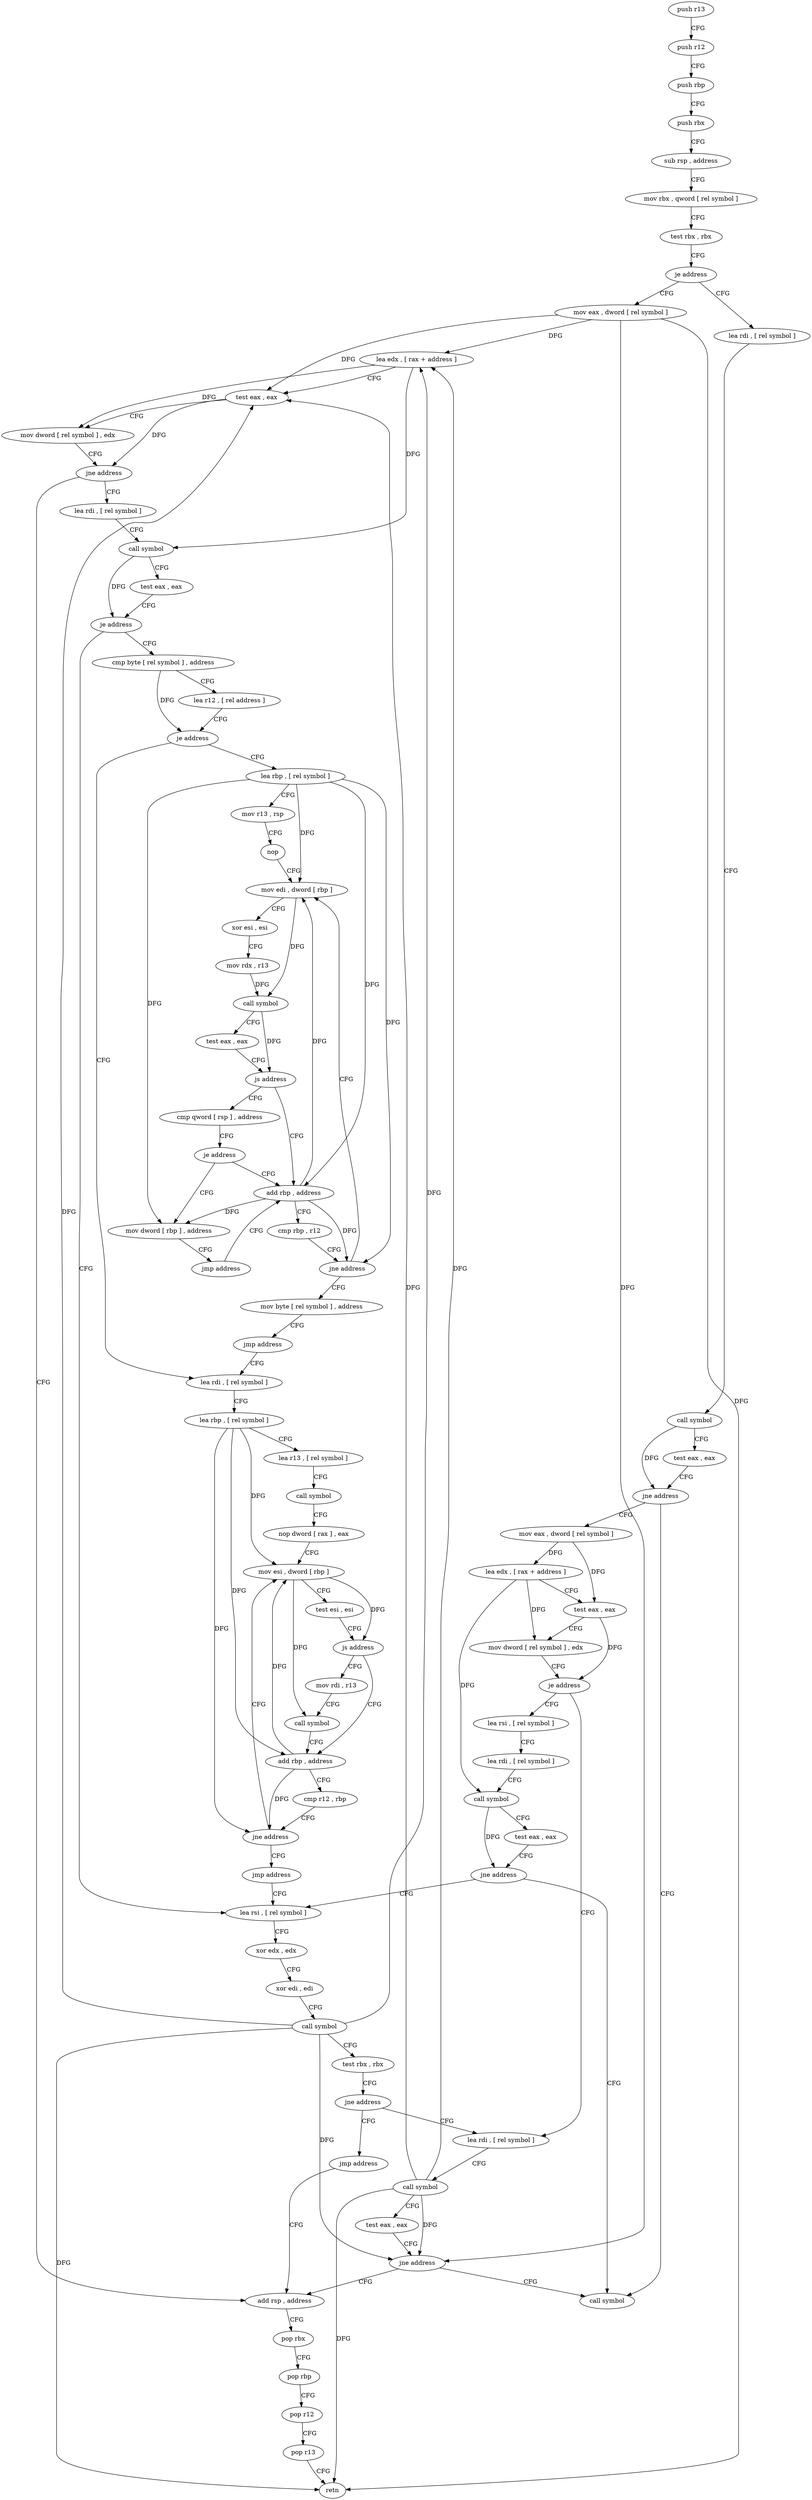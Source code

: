 digraph "func" {
"182320" [label = "push r13" ]
"182322" [label = "push r12" ]
"182324" [label = "push rbp" ]
"182325" [label = "push rbx" ]
"182326" [label = "sub rsp , address" ]
"182333" [label = "mov rbx , qword [ rel symbol ]" ]
"182340" [label = "test rbx , rbx" ]
"182343" [label = "je address" ]
"182488" [label = "mov eax , dword [ rel symbol ]" ]
"182349" [label = "lea rdi , [ rel symbol ]" ]
"182494" [label = "lea edx , [ rax + address ]" ]
"182497" [label = "test eax , eax" ]
"182499" [label = "mov dword [ rel symbol ] , edx" ]
"182505" [label = "jne address" ]
"182408" [label = "add rsp , address" ]
"182507" [label = "lea rdi , [ rel symbol ]" ]
"182356" [label = "call symbol" ]
"182361" [label = "test eax , eax" ]
"182363" [label = "jne address" ]
"182659" [label = "call symbol" ]
"182369" [label = "mov eax , dword [ rel symbol ]" ]
"182415" [label = "pop rbx" ]
"182416" [label = "pop rbp" ]
"182417" [label = "pop r12" ]
"182419" [label = "pop r13" ]
"182421" [label = "retn" ]
"182514" [label = "call symbol" ]
"182519" [label = "test eax , eax" ]
"182521" [label = "je address" ]
"182459" [label = "lea rsi , [ rel symbol ]" ]
"182523" [label = "cmp byte [ rel symbol ] , address" ]
"182375" [label = "lea edx , [ rax + address ]" ]
"182378" [label = "test eax , eax" ]
"182380" [label = "mov dword [ rel symbol ] , edx" ]
"182386" [label = "je address" ]
"182432" [label = "lea rsi , [ rel symbol ]" ]
"182388" [label = "lea rdi , [ rel symbol ]" ]
"182466" [label = "xor edx , edx" ]
"182468" [label = "xor edi , edi" ]
"182470" [label = "call symbol" ]
"182475" [label = "test rbx , rbx" ]
"182478" [label = "jne address" ]
"182480" [label = "jmp address" ]
"182530" [label = "lea r12 , [ rel address ]" ]
"182537" [label = "je address" ]
"182597" [label = "lea rbp , [ rel symbol ]" ]
"182539" [label = "lea rdi , [ rel symbol ]" ]
"182439" [label = "lea rdi , [ rel symbol ]" ]
"182446" [label = "call symbol" ]
"182451" [label = "test eax , eax" ]
"182453" [label = "jne address" ]
"182395" [label = "call symbol" ]
"182400" [label = "test eax , eax" ]
"182402" [label = "jne address" ]
"182604" [label = "mov r13 , rsp" ]
"182607" [label = "nop" ]
"182608" [label = "mov edi , dword [ rbp ]" ]
"182546" [label = "lea rbp , [ rel symbol ]" ]
"182553" [label = "lea r13 , [ rel symbol ]" ]
"182560" [label = "call symbol" ]
"182565" [label = "nop dword [ rax ] , eax" ]
"182568" [label = "mov esi , dword [ rbp ]" ]
"182632" [label = "add rbp , address" ]
"182636" [label = "cmp rbp , r12" ]
"182639" [label = "jne address" ]
"182641" [label = "mov byte [ rel symbol ] , address" ]
"182625" [label = "cmp qword [ rsp ] , address" ]
"182630" [label = "je address" ]
"182650" [label = "mov dword [ rbp ] , address" ]
"182583" [label = "add rbp , address" ]
"182587" [label = "cmp r12 , rbp" ]
"182590" [label = "jne address" ]
"182592" [label = "jmp address" ]
"182575" [label = "mov rdi , r13" ]
"182578" [label = "call symbol" ]
"182611" [label = "xor esi , esi" ]
"182613" [label = "mov rdx , r13" ]
"182616" [label = "call symbol" ]
"182621" [label = "test eax , eax" ]
"182623" [label = "js address" ]
"182648" [label = "jmp address" ]
"182657" [label = "jmp address" ]
"182571" [label = "test esi , esi" ]
"182573" [label = "js address" ]
"182320" -> "182322" [ label = "CFG" ]
"182322" -> "182324" [ label = "CFG" ]
"182324" -> "182325" [ label = "CFG" ]
"182325" -> "182326" [ label = "CFG" ]
"182326" -> "182333" [ label = "CFG" ]
"182333" -> "182340" [ label = "CFG" ]
"182340" -> "182343" [ label = "CFG" ]
"182343" -> "182488" [ label = "CFG" ]
"182343" -> "182349" [ label = "CFG" ]
"182488" -> "182494" [ label = "DFG" ]
"182488" -> "182497" [ label = "DFG" ]
"182488" -> "182421" [ label = "DFG" ]
"182488" -> "182402" [ label = "DFG" ]
"182349" -> "182356" [ label = "CFG" ]
"182494" -> "182497" [ label = "CFG" ]
"182494" -> "182499" [ label = "DFG" ]
"182494" -> "182514" [ label = "DFG" ]
"182497" -> "182499" [ label = "CFG" ]
"182497" -> "182505" [ label = "DFG" ]
"182499" -> "182505" [ label = "CFG" ]
"182505" -> "182408" [ label = "CFG" ]
"182505" -> "182507" [ label = "CFG" ]
"182408" -> "182415" [ label = "CFG" ]
"182507" -> "182514" [ label = "CFG" ]
"182356" -> "182361" [ label = "CFG" ]
"182356" -> "182363" [ label = "DFG" ]
"182361" -> "182363" [ label = "CFG" ]
"182363" -> "182659" [ label = "CFG" ]
"182363" -> "182369" [ label = "CFG" ]
"182369" -> "182375" [ label = "DFG" ]
"182369" -> "182378" [ label = "DFG" ]
"182415" -> "182416" [ label = "CFG" ]
"182416" -> "182417" [ label = "CFG" ]
"182417" -> "182419" [ label = "CFG" ]
"182419" -> "182421" [ label = "CFG" ]
"182514" -> "182519" [ label = "CFG" ]
"182514" -> "182521" [ label = "DFG" ]
"182519" -> "182521" [ label = "CFG" ]
"182521" -> "182459" [ label = "CFG" ]
"182521" -> "182523" [ label = "CFG" ]
"182459" -> "182466" [ label = "CFG" ]
"182523" -> "182530" [ label = "CFG" ]
"182523" -> "182537" [ label = "DFG" ]
"182375" -> "182378" [ label = "CFG" ]
"182375" -> "182380" [ label = "DFG" ]
"182375" -> "182446" [ label = "DFG" ]
"182378" -> "182380" [ label = "CFG" ]
"182378" -> "182386" [ label = "DFG" ]
"182380" -> "182386" [ label = "CFG" ]
"182386" -> "182432" [ label = "CFG" ]
"182386" -> "182388" [ label = "CFG" ]
"182432" -> "182439" [ label = "CFG" ]
"182388" -> "182395" [ label = "CFG" ]
"182466" -> "182468" [ label = "CFG" ]
"182468" -> "182470" [ label = "CFG" ]
"182470" -> "182475" [ label = "CFG" ]
"182470" -> "182494" [ label = "DFG" ]
"182470" -> "182497" [ label = "DFG" ]
"182470" -> "182421" [ label = "DFG" ]
"182470" -> "182402" [ label = "DFG" ]
"182475" -> "182478" [ label = "CFG" ]
"182478" -> "182388" [ label = "CFG" ]
"182478" -> "182480" [ label = "CFG" ]
"182480" -> "182408" [ label = "CFG" ]
"182530" -> "182537" [ label = "CFG" ]
"182537" -> "182597" [ label = "CFG" ]
"182537" -> "182539" [ label = "CFG" ]
"182597" -> "182604" [ label = "CFG" ]
"182597" -> "182608" [ label = "DFG" ]
"182597" -> "182632" [ label = "DFG" ]
"182597" -> "182639" [ label = "DFG" ]
"182597" -> "182650" [ label = "DFG" ]
"182539" -> "182546" [ label = "CFG" ]
"182439" -> "182446" [ label = "CFG" ]
"182446" -> "182451" [ label = "CFG" ]
"182446" -> "182453" [ label = "DFG" ]
"182451" -> "182453" [ label = "CFG" ]
"182453" -> "182659" [ label = "CFG" ]
"182453" -> "182459" [ label = "CFG" ]
"182395" -> "182400" [ label = "CFG" ]
"182395" -> "182494" [ label = "DFG" ]
"182395" -> "182497" [ label = "DFG" ]
"182395" -> "182421" [ label = "DFG" ]
"182395" -> "182402" [ label = "DFG" ]
"182400" -> "182402" [ label = "CFG" ]
"182402" -> "182659" [ label = "CFG" ]
"182402" -> "182408" [ label = "CFG" ]
"182604" -> "182607" [ label = "CFG" ]
"182607" -> "182608" [ label = "CFG" ]
"182608" -> "182611" [ label = "CFG" ]
"182608" -> "182616" [ label = "DFG" ]
"182546" -> "182553" [ label = "CFG" ]
"182546" -> "182568" [ label = "DFG" ]
"182546" -> "182583" [ label = "DFG" ]
"182546" -> "182590" [ label = "DFG" ]
"182553" -> "182560" [ label = "CFG" ]
"182560" -> "182565" [ label = "CFG" ]
"182565" -> "182568" [ label = "CFG" ]
"182568" -> "182571" [ label = "CFG" ]
"182568" -> "182573" [ label = "DFG" ]
"182568" -> "182578" [ label = "DFG" ]
"182632" -> "182636" [ label = "CFG" ]
"182632" -> "182608" [ label = "DFG" ]
"182632" -> "182639" [ label = "DFG" ]
"182632" -> "182650" [ label = "DFG" ]
"182636" -> "182639" [ label = "CFG" ]
"182639" -> "182608" [ label = "CFG" ]
"182639" -> "182641" [ label = "CFG" ]
"182641" -> "182648" [ label = "CFG" ]
"182625" -> "182630" [ label = "CFG" ]
"182630" -> "182650" [ label = "CFG" ]
"182630" -> "182632" [ label = "CFG" ]
"182650" -> "182657" [ label = "CFG" ]
"182583" -> "182587" [ label = "CFG" ]
"182583" -> "182568" [ label = "DFG" ]
"182583" -> "182590" [ label = "DFG" ]
"182587" -> "182590" [ label = "CFG" ]
"182590" -> "182568" [ label = "CFG" ]
"182590" -> "182592" [ label = "CFG" ]
"182592" -> "182459" [ label = "CFG" ]
"182575" -> "182578" [ label = "CFG" ]
"182578" -> "182583" [ label = "CFG" ]
"182611" -> "182613" [ label = "CFG" ]
"182613" -> "182616" [ label = "DFG" ]
"182616" -> "182621" [ label = "CFG" ]
"182616" -> "182623" [ label = "DFG" ]
"182621" -> "182623" [ label = "CFG" ]
"182623" -> "182632" [ label = "CFG" ]
"182623" -> "182625" [ label = "CFG" ]
"182648" -> "182539" [ label = "CFG" ]
"182657" -> "182632" [ label = "CFG" ]
"182571" -> "182573" [ label = "CFG" ]
"182573" -> "182583" [ label = "CFG" ]
"182573" -> "182575" [ label = "CFG" ]
}
